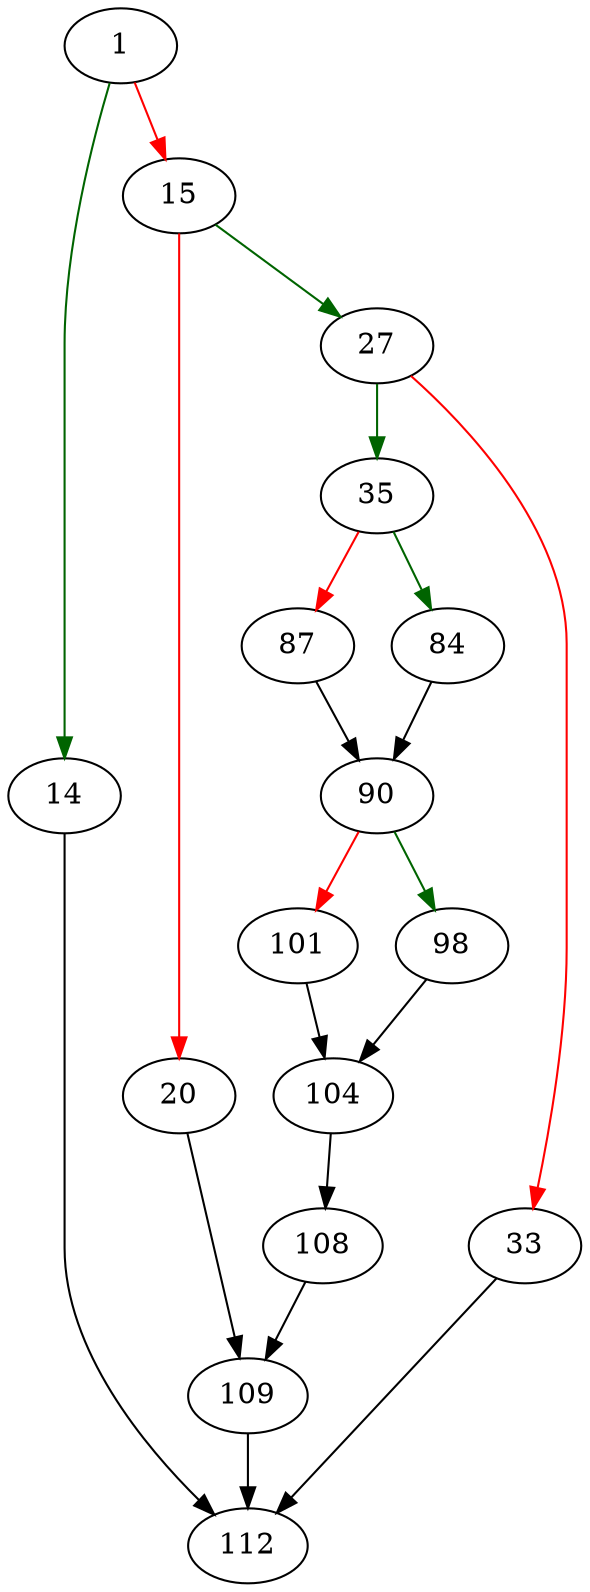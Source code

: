 strict digraph "computeYMD" {
	// Node definitions.
	1 [entry=true];
	14;
	15;
	112;
	27;
	20;
	109;
	35;
	33;
	84;
	87;
	90;
	98;
	101;
	104;
	108;

	// Edge definitions.
	1 -> 14 [
		color=darkgreen
		cond=true
	];
	1 -> 15 [
		color=red
		cond=false
	];
	14 -> 112;
	15 -> 27 [
		color=darkgreen
		cond=true
	];
	15 -> 20 [
		color=red
		cond=false
	];
	27 -> 35 [
		color=darkgreen
		cond=true
	];
	27 -> 33 [
		color=red
		cond=false
	];
	20 -> 109;
	109 -> 112;
	35 -> 84 [
		color=darkgreen
		cond=true
	];
	35 -> 87 [
		color=red
		cond=false
	];
	33 -> 112;
	84 -> 90;
	87 -> 90;
	90 -> 98 [
		color=darkgreen
		cond=true
	];
	90 -> 101 [
		color=red
		cond=false
	];
	98 -> 104;
	101 -> 104;
	104 -> 108;
	108 -> 109;
}